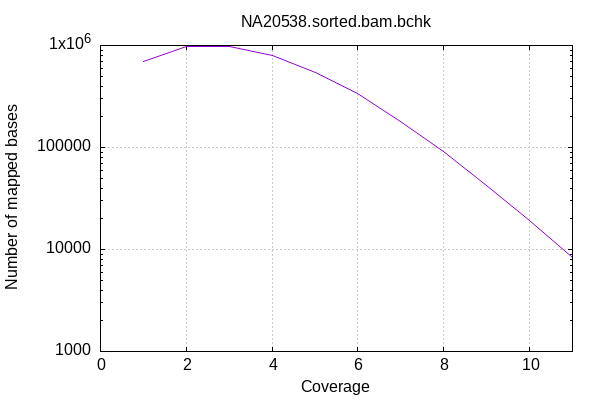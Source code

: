 
            set terminal png size 600,400 truecolor
            set output "NA20538-plots/coverage.png"
            set grid xtics ytics y2tics back lc rgb "#cccccc"
            set ylabel "Number of mapped bases"
            set xlabel "Coverage"
            set log y
            set style fill solid border -1
            set title "NA20538.sorted.bam.bchk" noenhanced
            set xrange [:11]
            plot '-' with lines notitle
        1	703403
2	973043
3	980843
4	800492
5	548664
6	334899
7	181808
8	90635
9	41985
10	19120
11	8418
12	3729
13	1932
14	906
15	423
16	302
17	237
18	160
19	140
20	73
21	64
22	41
23	43
24	32
25	16
26	13
27	22
28	10
29	8
30	18
31	49
32	19
33	20
34	8
35	13
36	7
37	9
38	4
39	5
40	7
41	6
42	3
43	9
44	7
45	6
46	7
47	6
48	1
49	3
50	3
51	2
52	5
53	1
54	5
55	7
56	23
58	1
60	1
63	1
65	1
66	1
72	1
76	1
78	1
80	1
85	1
88	1
92	1
102	1
108	1
111	1
112	1
125	1
127	1
132	1
137	1
144	1
148	1
153	1
158	1
160	1
161	1
162	1
171	1
172	1
174	1
178	1
181	1
184	1
188	1
191	1
194	1
197	1
198	2
200	1
202	1
203	1
204	1
206	1
208	1
210	1
214	1
216	1
218	1
221	1
229	1
231	1
232	1
end
